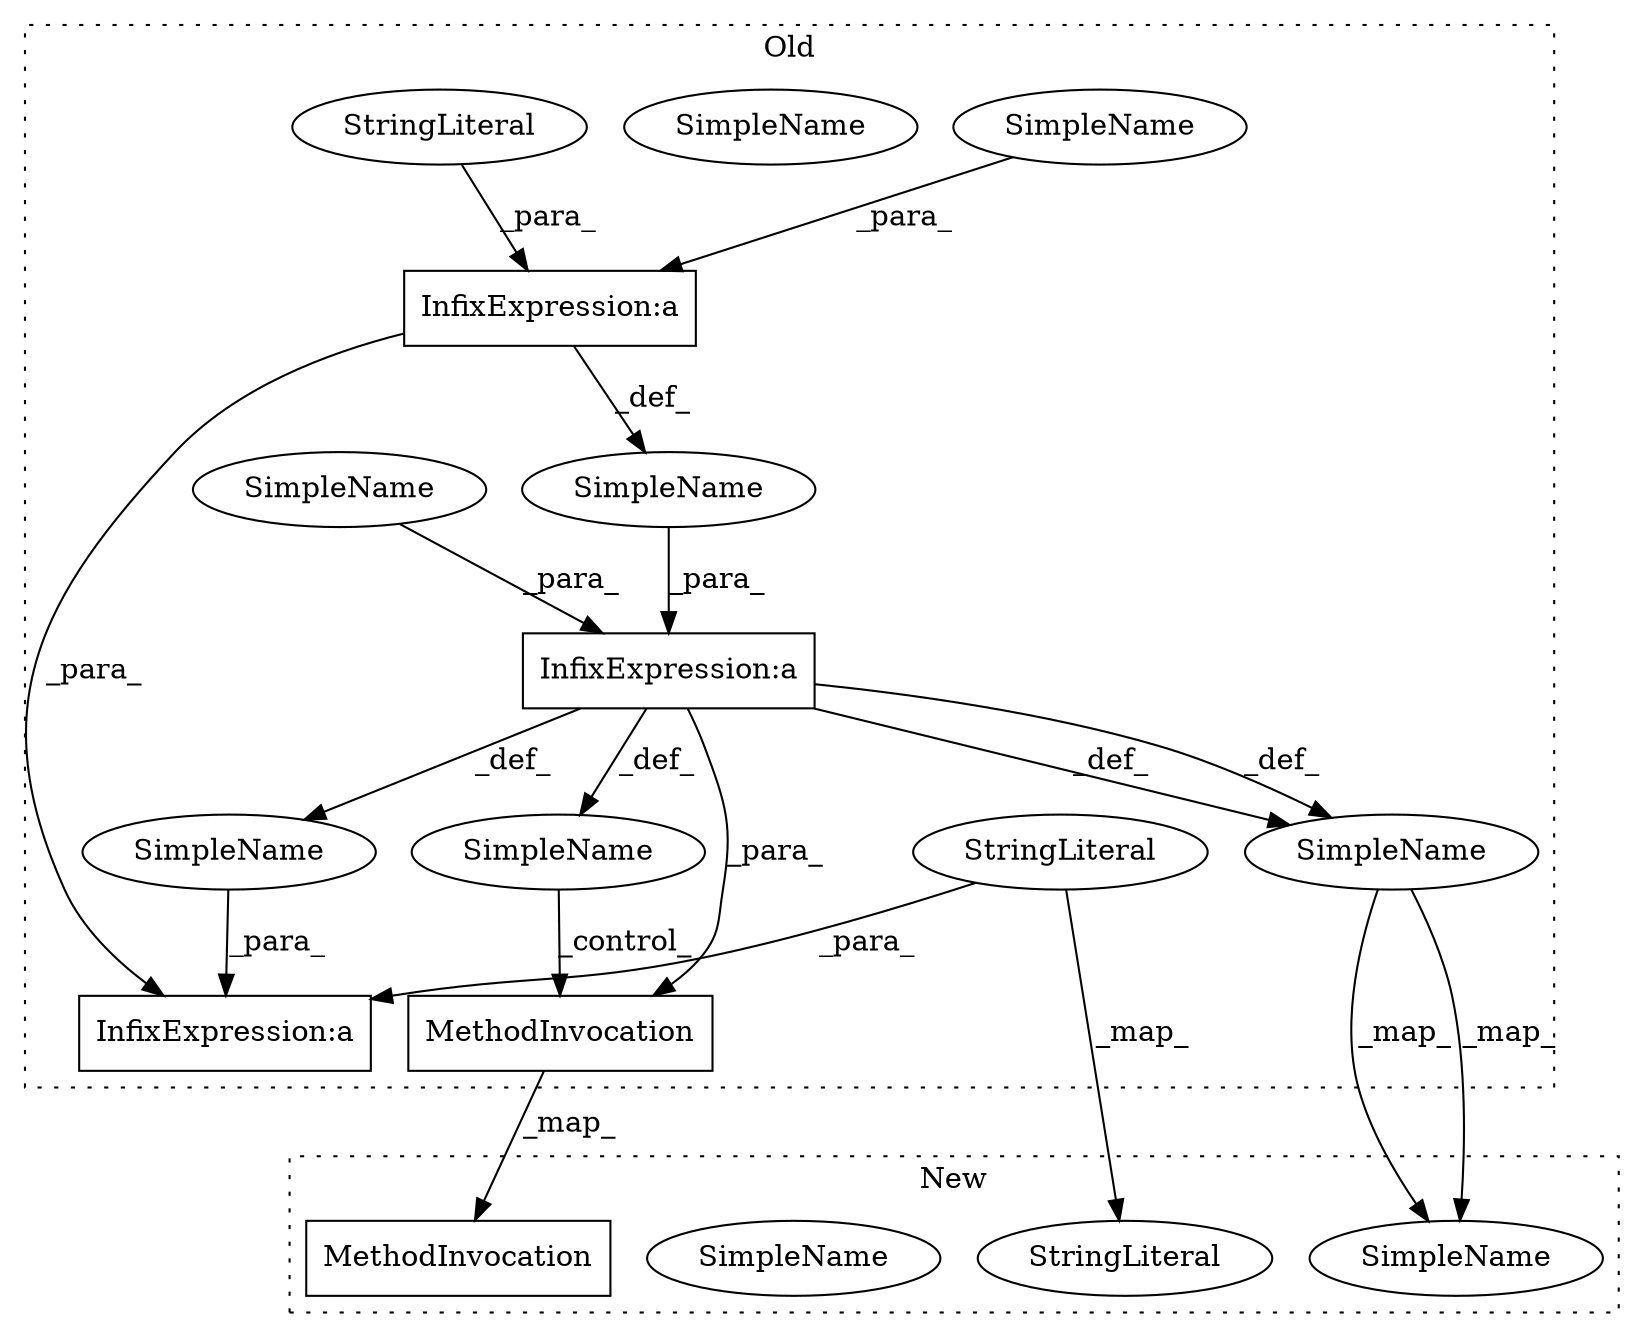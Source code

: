 digraph G {
subgraph cluster0 {
1 [label="MethodInvocation" a="32" s="2593,2624" l="6,1" shape="box"];
3 [label="SimpleName" a="42" s="" l="" shape="ellipse"];
4 [label="SimpleName" a="42" s="2453" l="14" shape="ellipse"];
5 [label="SimpleName" a="42" s="2469" l="13" shape="ellipse"];
6 [label="SimpleName" a="42" s="" l="" shape="ellipse"];
7 [label="SimpleName" a="42" s="2498" l="2" shape="ellipse"];
8 [label="SimpleName" a="42" s="2453" l="14" shape="ellipse"];
9 [label="SimpleName" a="42" s="" l="" shape="ellipse"];
13 [label="StringLiteral" a="45" s="2486" l="9" shape="ellipse"];
14 [label="StringLiteral" a="45" s="3137" l="10" shape="ellipse"];
15 [label="InfixExpression:a" a="27" s="2482" l="3" shape="box"];
16 [label="InfixExpression:a" a="27" s="3147" l="12" shape="box"];
17 [label="InfixExpression:a" a="27" s="2495" l="3" shape="box"];
label = "Old";
style="dotted";
}
subgraph cluster1 {
2 [label="MethodInvocation" a="32" s="2632,2663" l="6,1" shape="box"];
10 [label="SimpleName" a="42" s="2448" l="14" shape="ellipse"];
11 [label="SimpleName" a="42" s="2448" l="14" shape="ellipse"];
12 [label="StringLiteral" a="45" s="3202" l="13" shape="ellipse"];
label = "New";
style="dotted";
}
1 -> 2 [label="_map_"];
3 -> 15 [label="_para_"];
4 -> 10 [label="_map_"];
4 -> 10 [label="_map_"];
5 -> 15 [label="_para_"];
6 -> 1 [label="_control_"];
7 -> 17 [label="_para_"];
9 -> 16 [label="_para_"];
13 -> 17 [label="_para_"];
14 -> 12 [label="_map_"];
14 -> 16 [label="_para_"];
15 -> 9 [label="_def_"];
15 -> 4 [label="_def_"];
15 -> 4 [label="_def_"];
15 -> 1 [label="_para_"];
15 -> 6 [label="_def_"];
17 -> 3 [label="_def_"];
17 -> 16 [label="_para_"];
}